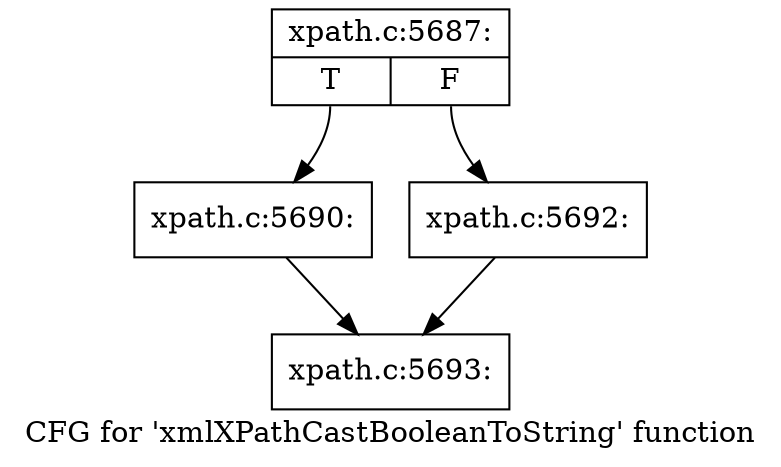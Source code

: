 digraph "CFG for 'xmlXPathCastBooleanToString' function" {
	label="CFG for 'xmlXPathCastBooleanToString' function";

	Node0x55e6b2633630 [shape=record,label="{xpath.c:5687:|{<s0>T|<s1>F}}"];
	Node0x55e6b2633630:s0 -> Node0x55e6b2603500;
	Node0x55e6b2633630:s1 -> Node0x55e6b26035a0;
	Node0x55e6b2603500 [shape=record,label="{xpath.c:5690:}"];
	Node0x55e6b2603500 -> Node0x55e6b2603550;
	Node0x55e6b26035a0 [shape=record,label="{xpath.c:5692:}"];
	Node0x55e6b26035a0 -> Node0x55e6b2603550;
	Node0x55e6b2603550 [shape=record,label="{xpath.c:5693:}"];
}
